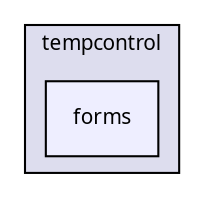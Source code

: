 digraph G {
  compound=true
  node [ fontsize=10, fontname="FreeSans.ttf"];
  edge [ labelfontsize=9, labelfontname="FreeSans.ttf"];
  subgraph clusterdir_3cbaff7eb7c30de4325315b4676b0a6e {
    graph [ bgcolor="#ddddee", pencolor="black", label="tempcontrol" fontname="FreeSans.ttf", fontsize=10, URL="dir_3cbaff7eb7c30de4325315b4676b0a6e.html"]
  dir_947dcc427217fc8289b9b4ff3c74a36f [shape=box, label="forms", style="filled", fillcolor="#eeeeff", pencolor="black", URL="dir_947dcc427217fc8289b9b4ff3c74a36f.html"];
  }
}
